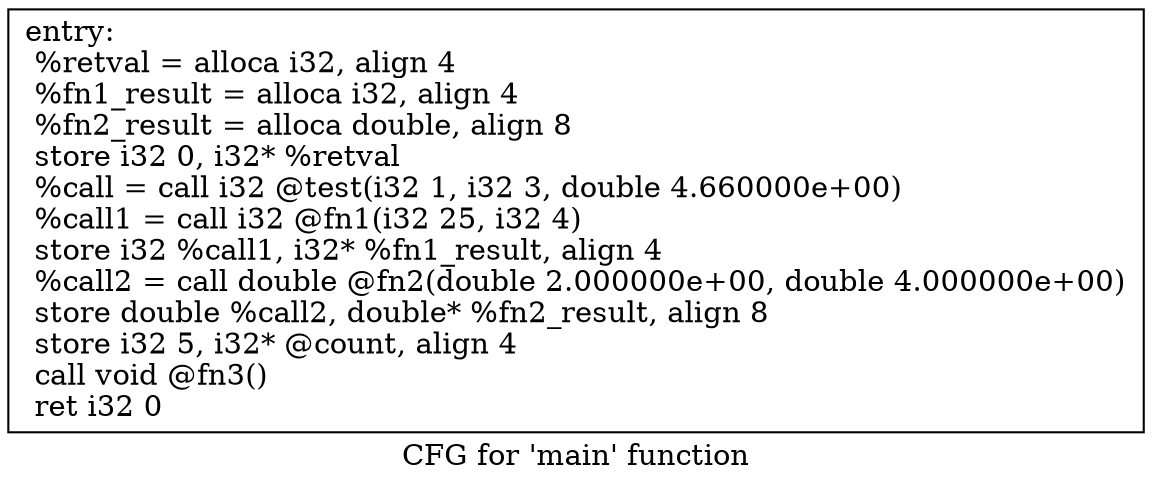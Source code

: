 digraph "CFG for 'main' function" {
	label="CFG for 'main' function";

	Node0x6000671d0 [shape=record,label="{entry:\l  %retval = alloca i32, align 4\l  %fn1_result = alloca i32, align 4\l  %fn2_result = alloca double, align 8\l  store i32 0, i32* %retval\l  %call = call i32 @test(i32 1, i32 3, double 4.660000e+00)\l  %call1 = call i32 @fn1(i32 25, i32 4)\l  store i32 %call1, i32* %fn1_result, align 4\l  %call2 = call double @fn2(double 2.000000e+00, double 4.000000e+00)\l  store double %call2, double* %fn2_result, align 8\l  store i32 5, i32* @count, align 4\l  call void @fn3()\l  ret i32 0\l}"];
}
